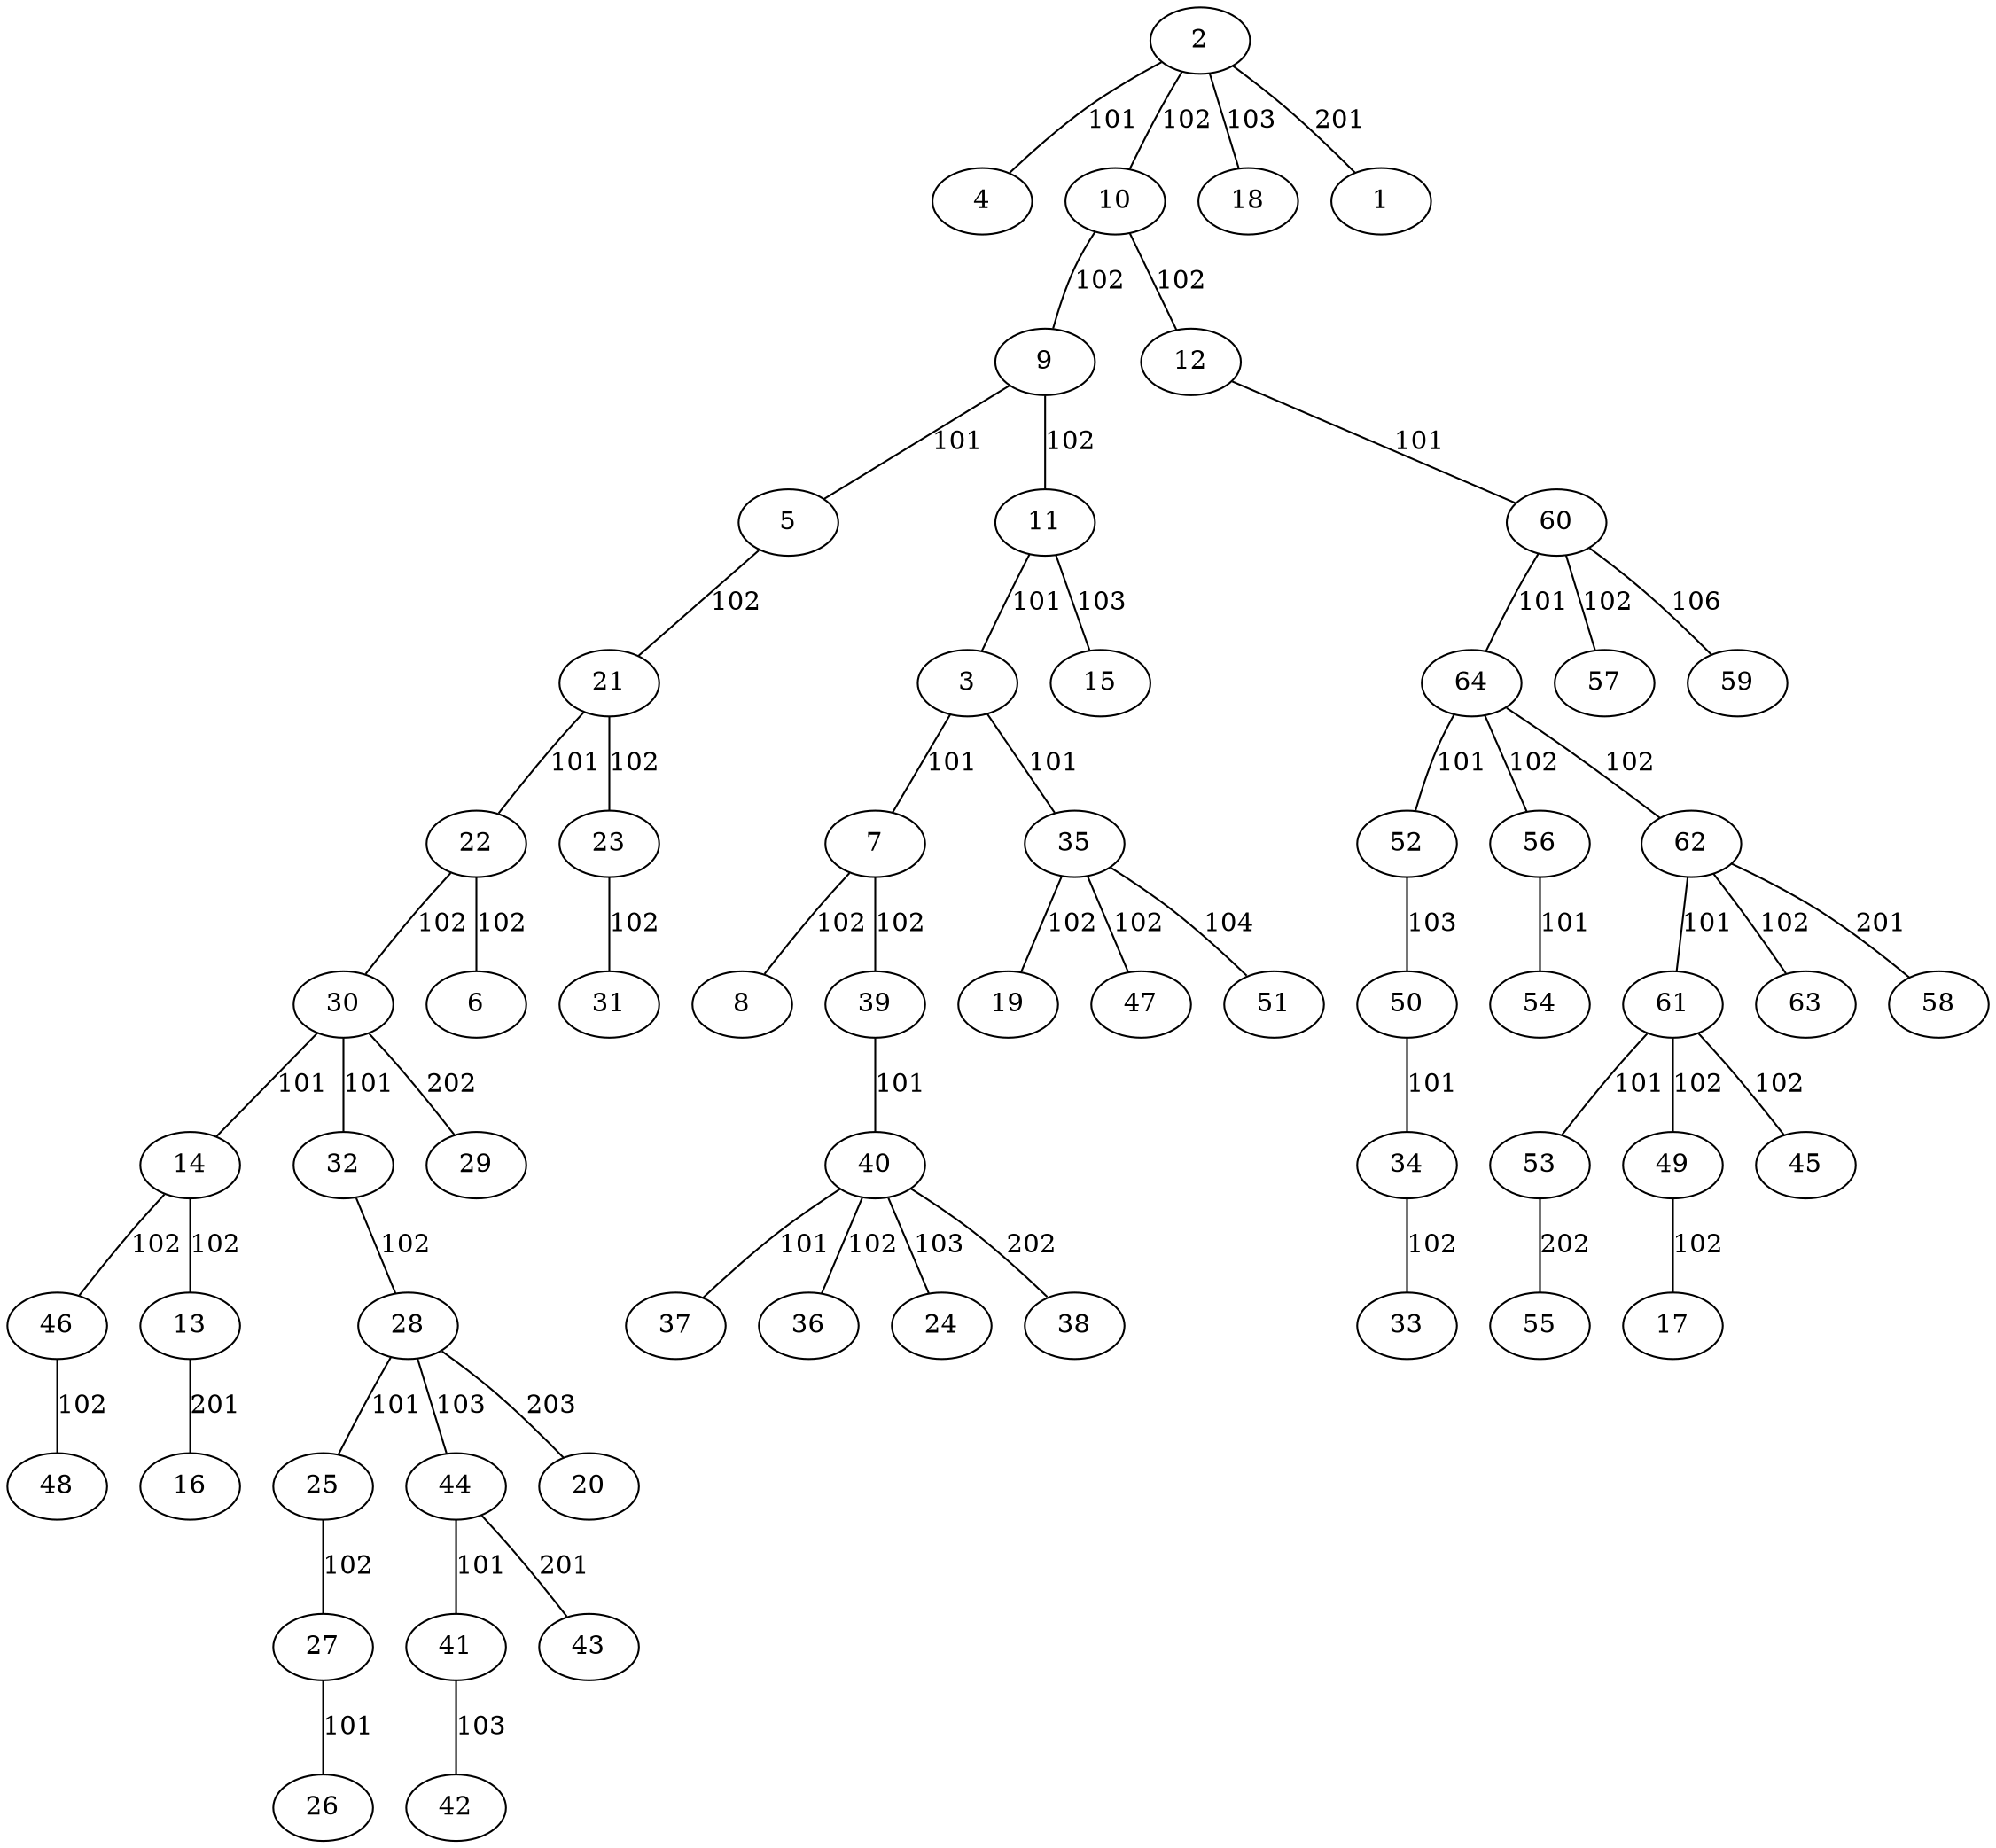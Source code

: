graph {
    2--4 [label=101];
    2--10 [label=102];
    2--18 [label=103];
    2--1 [label=201];
    10--9 [label=102];
    10--12 [label=102];
    9--5 [label=101];
    9--11 [label=102];
    5--21 [label=102];
    21--22 [label=101];
    21--23 [label=102];
    22--30 [label=102];
    22--6 [label=102];
    23--31 [label=102];
    11--3 [label=101];
    11--15 [label=103];
    3--7 [label=101];
    3--35 [label=101];
    7--8 [label=102];
    7--39 [label=102];
    35--19 [label=102];
    35--47 [label=102];
    35--51 [label=104];
    12--60 [label=101];
    60--64 [label=101];
    60--57 [label=102];
    60--59 [label=106];
    64--52 [label=101];
    64--56 [label=102];
    64--62 [label=102];
    52--50 [label=103];
    30--14 [label=101];
    30--32 [label=101];
    30--29 [label=202];
    14--46 [label=102];
    14--13 [label=102];
    32--28 [label=102];
    28--25 [label=101];
    28--44 [label=103];
    28--20 [label=203];
    25--27 [label=102];
    56--54 [label=101];
    27--26 [label=101];
    39--40 [label=101];
    40--37 [label=101];
    40--36 [label=102];
    40--24 [label=103];
    40--38 [label=202];
    62--61 [label=101];
    62--63 [label=102];
    62--58 [label=201];
    61--53 [label=101];
    61--49 [label=102];
    61--45 [label=102];
    53--55 [label=202];
    46--48 [label=102];
    13--16 [label=201];
    49--17 [label=102];
    50--34 [label=101];
    34--33 [label=102];
    44--41 [label=101];
    44--43 [label=201];
    41--42 [label=103];
}